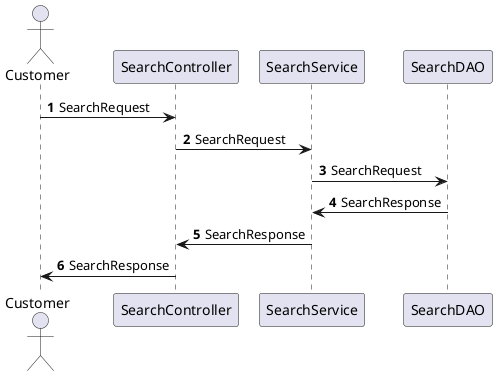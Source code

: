 @startuml
'https://plantuml.com/sequence-diagram

autonumber
Actor Customer as Customer
Customer -> SearchController: SearchRequest
SearchController -> SearchService: SearchRequest
SearchService -> SearchDAO: SearchRequest

SearchDAO -> SearchService : SearchResponse
SearchService -> SearchController : SearchResponse
SearchController ->  Customer: SearchResponse
@enduml